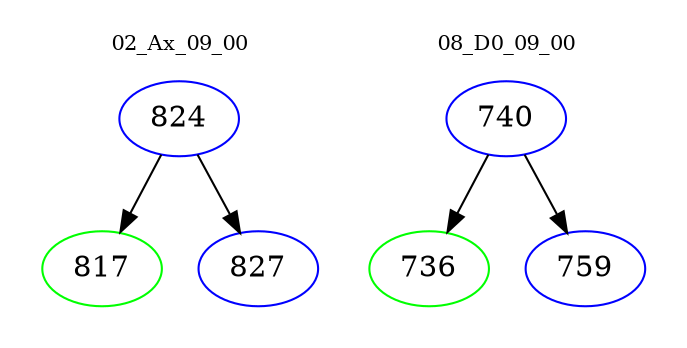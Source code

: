 digraph{
subgraph cluster_0 {
color = white
label = "02_Ax_09_00";
fontsize=10;
T0_824 [label="824", color="blue"]
T0_824 -> T0_817 [color="black"]
T0_817 [label="817", color="green"]
T0_824 -> T0_827 [color="black"]
T0_827 [label="827", color="blue"]
}
subgraph cluster_1 {
color = white
label = "08_D0_09_00";
fontsize=10;
T1_740 [label="740", color="blue"]
T1_740 -> T1_736 [color="black"]
T1_736 [label="736", color="green"]
T1_740 -> T1_759 [color="black"]
T1_759 [label="759", color="blue"]
}
}

